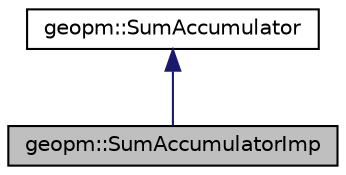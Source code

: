 digraph "geopm::SumAccumulatorImp"
{
 // LATEX_PDF_SIZE
  edge [fontname="Helvetica",fontsize="10",labelfontname="Helvetica",labelfontsize="10"];
  node [fontname="Helvetica",fontsize="10",shape=record];
  Node1 [label="geopm::SumAccumulatorImp",height=0.2,width=0.4,color="black", fillcolor="grey75", style="filled", fontcolor="black",tooltip=" "];
  Node2 -> Node1 [dir="back",color="midnightblue",fontsize="10",style="solid",fontname="Helvetica"];
  Node2 [label="geopm::SumAccumulator",height=0.2,width=0.4,color="black", fillcolor="white", style="filled",URL="$classgeopm_1_1_sum_accumulator.html",tooltip="Class to track the total increase of a signal while a condition is true."];
}
